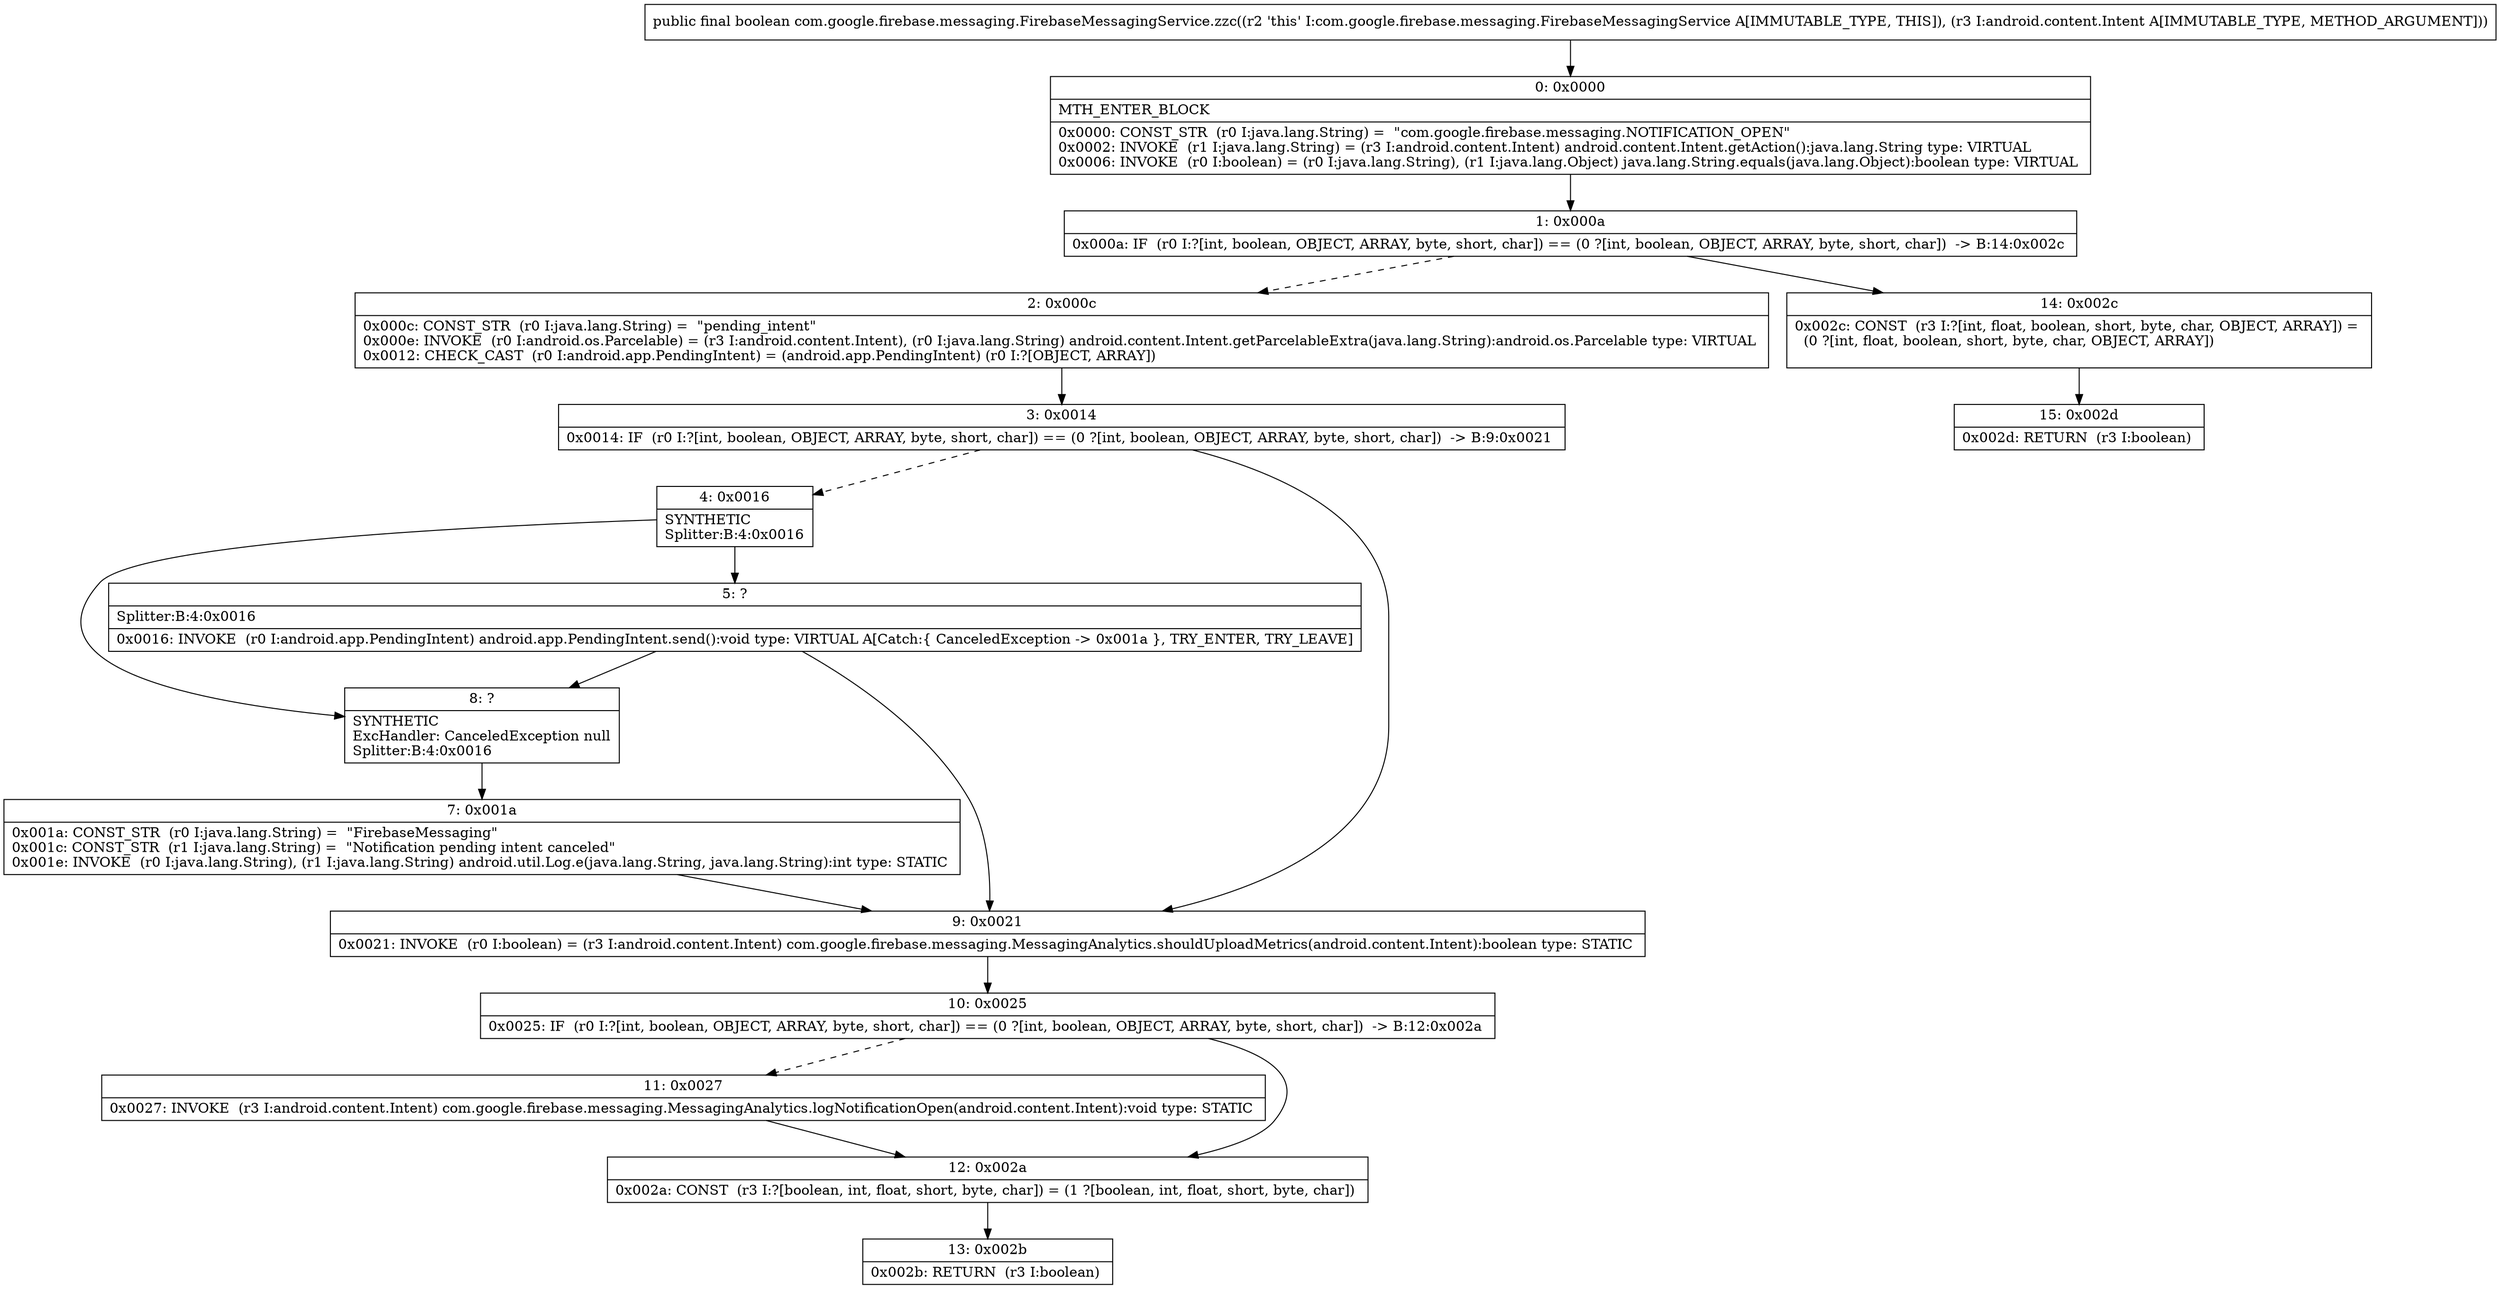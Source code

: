 digraph "CFG forcom.google.firebase.messaging.FirebaseMessagingService.zzc(Landroid\/content\/Intent;)Z" {
Node_0 [shape=record,label="{0\:\ 0x0000|MTH_ENTER_BLOCK\l|0x0000: CONST_STR  (r0 I:java.lang.String) =  \"com.google.firebase.messaging.NOTIFICATION_OPEN\" \l0x0002: INVOKE  (r1 I:java.lang.String) = (r3 I:android.content.Intent) android.content.Intent.getAction():java.lang.String type: VIRTUAL \l0x0006: INVOKE  (r0 I:boolean) = (r0 I:java.lang.String), (r1 I:java.lang.Object) java.lang.String.equals(java.lang.Object):boolean type: VIRTUAL \l}"];
Node_1 [shape=record,label="{1\:\ 0x000a|0x000a: IF  (r0 I:?[int, boolean, OBJECT, ARRAY, byte, short, char]) == (0 ?[int, boolean, OBJECT, ARRAY, byte, short, char])  \-\> B:14:0x002c \l}"];
Node_2 [shape=record,label="{2\:\ 0x000c|0x000c: CONST_STR  (r0 I:java.lang.String) =  \"pending_intent\" \l0x000e: INVOKE  (r0 I:android.os.Parcelable) = (r3 I:android.content.Intent), (r0 I:java.lang.String) android.content.Intent.getParcelableExtra(java.lang.String):android.os.Parcelable type: VIRTUAL \l0x0012: CHECK_CAST  (r0 I:android.app.PendingIntent) = (android.app.PendingIntent) (r0 I:?[OBJECT, ARRAY]) \l}"];
Node_3 [shape=record,label="{3\:\ 0x0014|0x0014: IF  (r0 I:?[int, boolean, OBJECT, ARRAY, byte, short, char]) == (0 ?[int, boolean, OBJECT, ARRAY, byte, short, char])  \-\> B:9:0x0021 \l}"];
Node_4 [shape=record,label="{4\:\ 0x0016|SYNTHETIC\lSplitter:B:4:0x0016\l}"];
Node_5 [shape=record,label="{5\:\ ?|Splitter:B:4:0x0016\l|0x0016: INVOKE  (r0 I:android.app.PendingIntent) android.app.PendingIntent.send():void type: VIRTUAL A[Catch:\{ CanceledException \-\> 0x001a \}, TRY_ENTER, TRY_LEAVE]\l}"];
Node_7 [shape=record,label="{7\:\ 0x001a|0x001a: CONST_STR  (r0 I:java.lang.String) =  \"FirebaseMessaging\" \l0x001c: CONST_STR  (r1 I:java.lang.String) =  \"Notification pending intent canceled\" \l0x001e: INVOKE  (r0 I:java.lang.String), (r1 I:java.lang.String) android.util.Log.e(java.lang.String, java.lang.String):int type: STATIC \l}"];
Node_8 [shape=record,label="{8\:\ ?|SYNTHETIC\lExcHandler: CanceledException null\lSplitter:B:4:0x0016\l}"];
Node_9 [shape=record,label="{9\:\ 0x0021|0x0021: INVOKE  (r0 I:boolean) = (r3 I:android.content.Intent) com.google.firebase.messaging.MessagingAnalytics.shouldUploadMetrics(android.content.Intent):boolean type: STATIC \l}"];
Node_10 [shape=record,label="{10\:\ 0x0025|0x0025: IF  (r0 I:?[int, boolean, OBJECT, ARRAY, byte, short, char]) == (0 ?[int, boolean, OBJECT, ARRAY, byte, short, char])  \-\> B:12:0x002a \l}"];
Node_11 [shape=record,label="{11\:\ 0x0027|0x0027: INVOKE  (r3 I:android.content.Intent) com.google.firebase.messaging.MessagingAnalytics.logNotificationOpen(android.content.Intent):void type: STATIC \l}"];
Node_12 [shape=record,label="{12\:\ 0x002a|0x002a: CONST  (r3 I:?[boolean, int, float, short, byte, char]) = (1 ?[boolean, int, float, short, byte, char]) \l}"];
Node_13 [shape=record,label="{13\:\ 0x002b|0x002b: RETURN  (r3 I:boolean) \l}"];
Node_14 [shape=record,label="{14\:\ 0x002c|0x002c: CONST  (r3 I:?[int, float, boolean, short, byte, char, OBJECT, ARRAY]) = \l  (0 ?[int, float, boolean, short, byte, char, OBJECT, ARRAY])\l \l}"];
Node_15 [shape=record,label="{15\:\ 0x002d|0x002d: RETURN  (r3 I:boolean) \l}"];
MethodNode[shape=record,label="{public final boolean com.google.firebase.messaging.FirebaseMessagingService.zzc((r2 'this' I:com.google.firebase.messaging.FirebaseMessagingService A[IMMUTABLE_TYPE, THIS]), (r3 I:android.content.Intent A[IMMUTABLE_TYPE, METHOD_ARGUMENT])) }"];
MethodNode -> Node_0;
Node_0 -> Node_1;
Node_1 -> Node_2[style=dashed];
Node_1 -> Node_14;
Node_2 -> Node_3;
Node_3 -> Node_4[style=dashed];
Node_3 -> Node_9;
Node_4 -> Node_5;
Node_4 -> Node_8;
Node_5 -> Node_8;
Node_5 -> Node_9;
Node_7 -> Node_9;
Node_8 -> Node_7;
Node_9 -> Node_10;
Node_10 -> Node_11[style=dashed];
Node_10 -> Node_12;
Node_11 -> Node_12;
Node_12 -> Node_13;
Node_14 -> Node_15;
}


